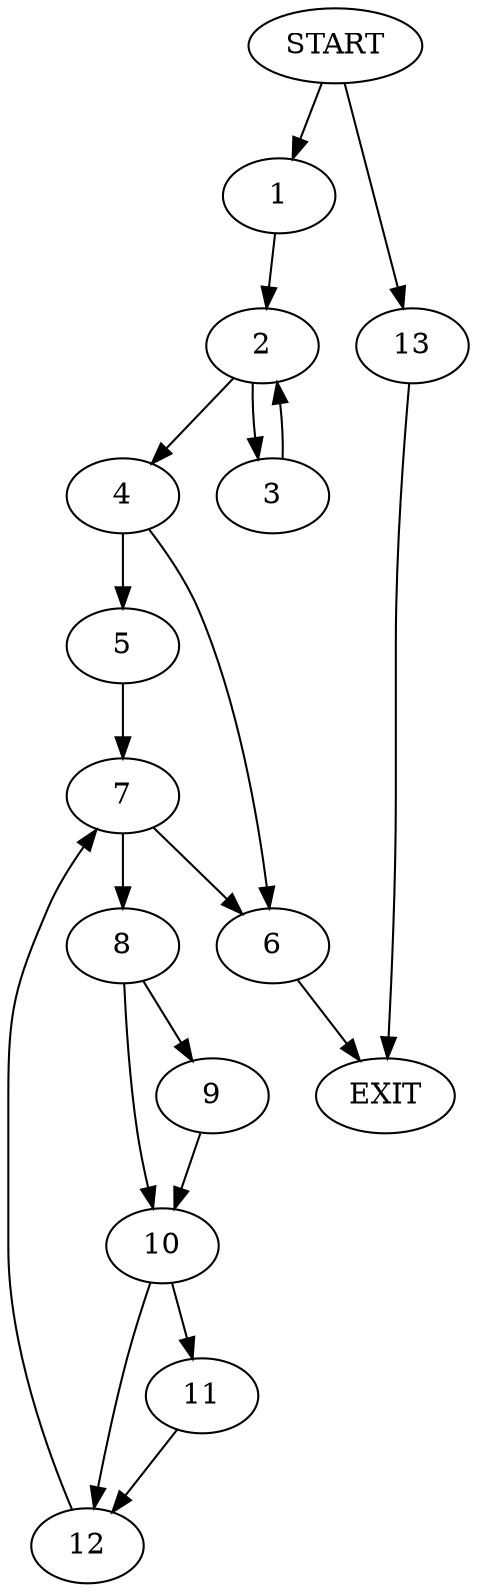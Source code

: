 digraph {
0 [label="START"]
14 [label="EXIT"]
0 -> 1
1 -> 2
2 -> 3
2 -> 4
3 -> 2
4 -> 5
4 -> 6
6 -> 14
5 -> 7
7 -> 8
7 -> 6
8 -> 9
8 -> 10
10 -> 11
10 -> 12
9 -> 10
11 -> 12
12 -> 7
0 -> 13
13 -> 14
}
